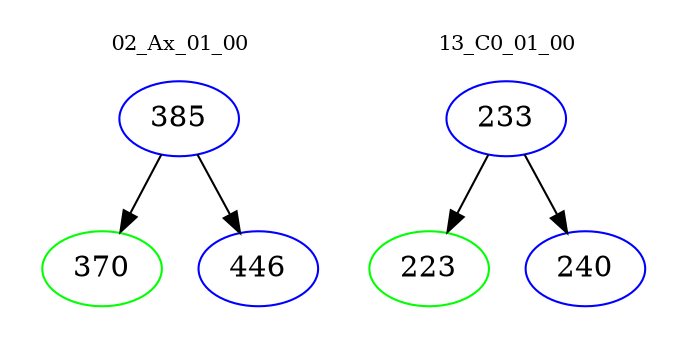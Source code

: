 digraph{
subgraph cluster_0 {
color = white
label = "02_Ax_01_00";
fontsize=10;
T0_385 [label="385", color="blue"]
T0_385 -> T0_370 [color="black"]
T0_370 [label="370", color="green"]
T0_385 -> T0_446 [color="black"]
T0_446 [label="446", color="blue"]
}
subgraph cluster_1 {
color = white
label = "13_C0_01_00";
fontsize=10;
T1_233 [label="233", color="blue"]
T1_233 -> T1_223 [color="black"]
T1_223 [label="223", color="green"]
T1_233 -> T1_240 [color="black"]
T1_240 [label="240", color="blue"]
}
}
